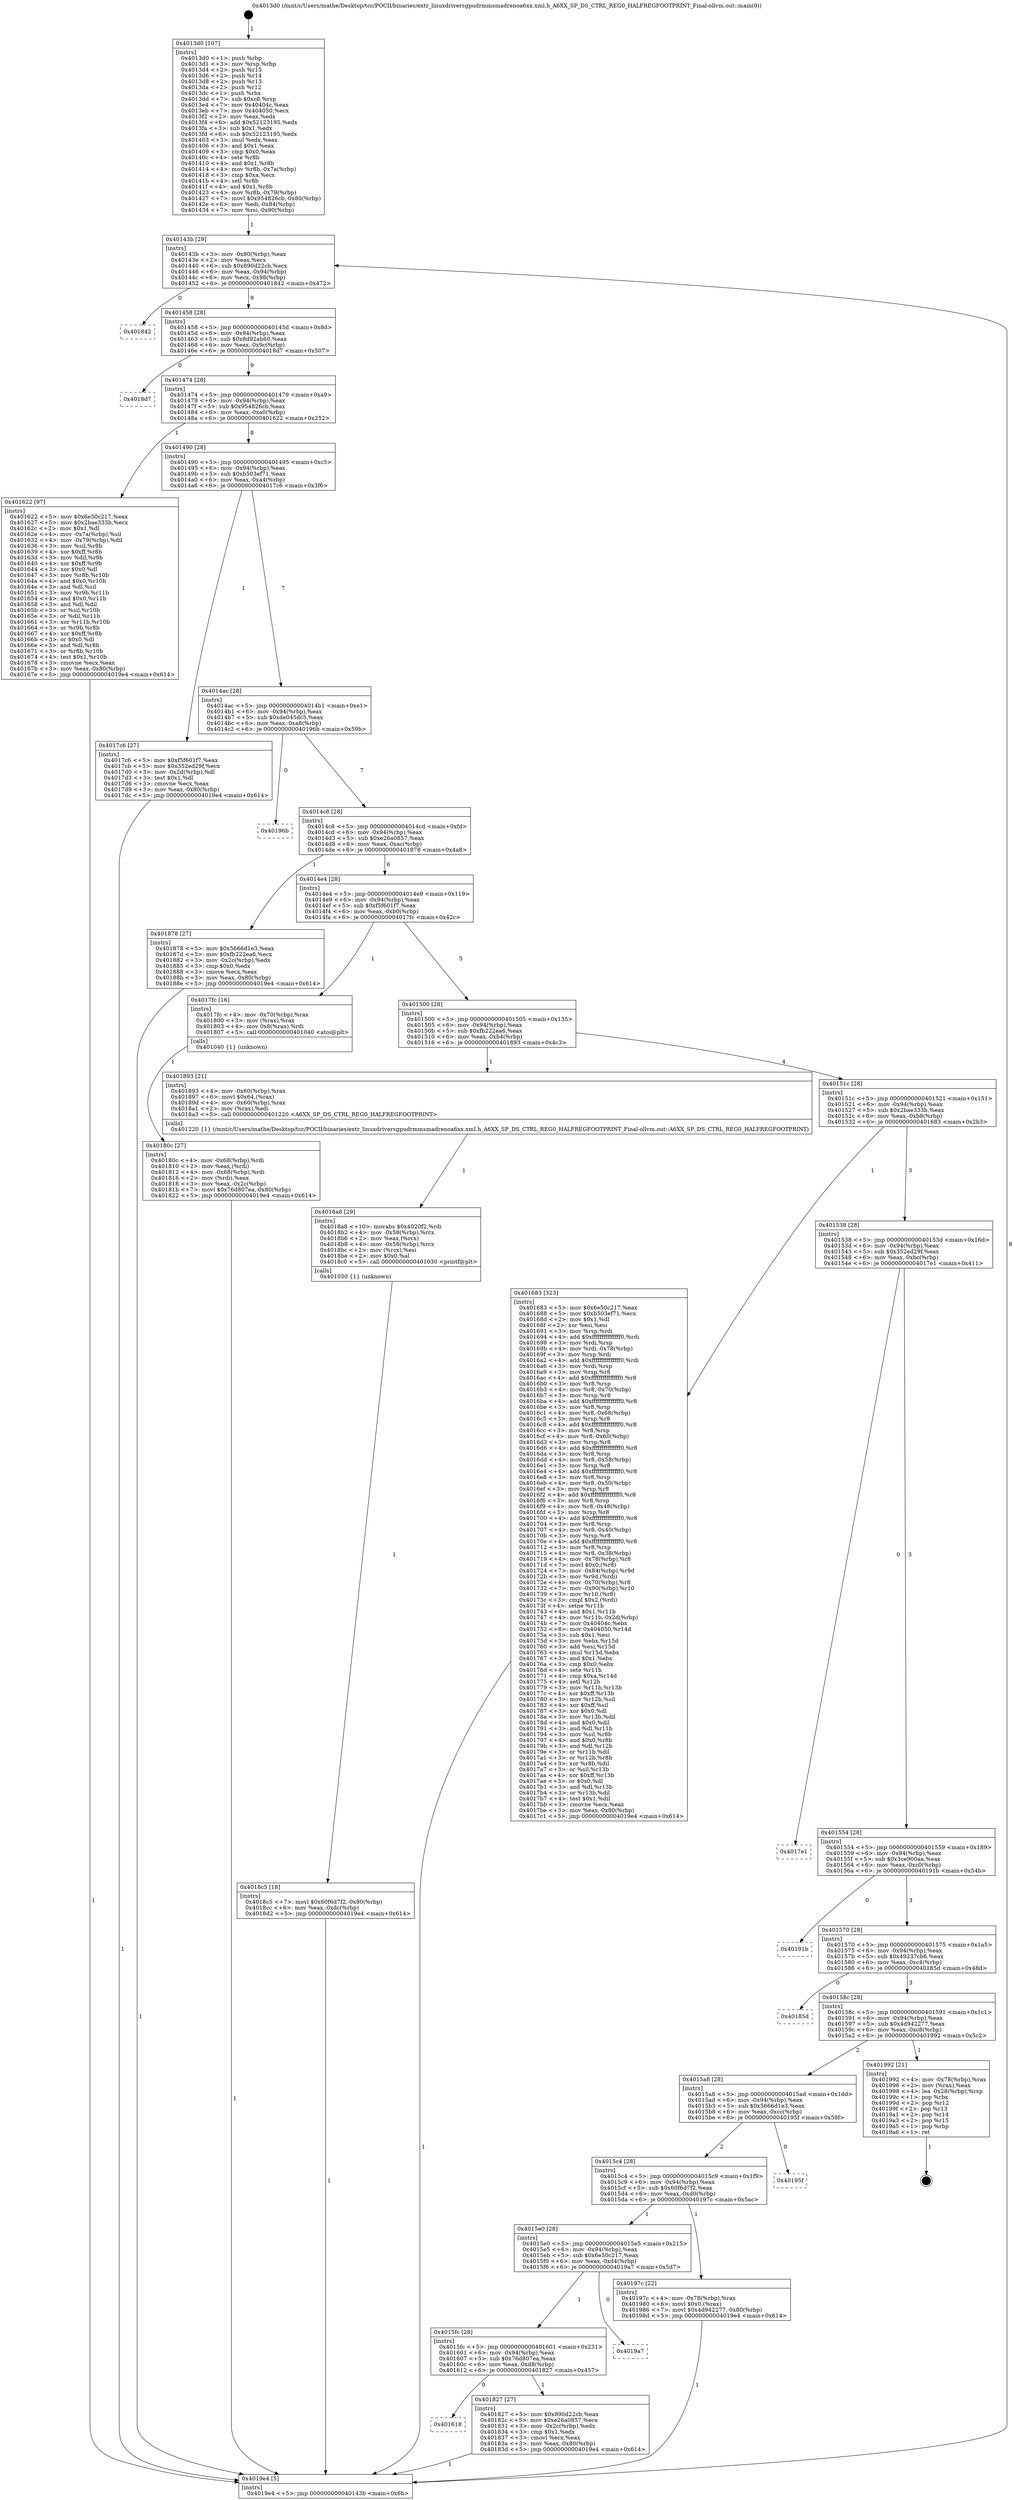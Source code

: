 digraph "0x4013d0" {
  label = "0x4013d0 (/mnt/c/Users/mathe/Desktop/tcc/POCII/binaries/extr_linuxdriversgpudrmmsmadrenoa6xx.xml.h_A6XX_SP_DS_CTRL_REG0_HALFREGFOOTPRINT_Final-ollvm.out::main(0))"
  labelloc = "t"
  node[shape=record]

  Entry [label="",width=0.3,height=0.3,shape=circle,fillcolor=black,style=filled]
  "0x40143b" [label="{
     0x40143b [29]\l
     | [instrs]\l
     &nbsp;&nbsp;0x40143b \<+3\>: mov -0x80(%rbp),%eax\l
     &nbsp;&nbsp;0x40143e \<+2\>: mov %eax,%ecx\l
     &nbsp;&nbsp;0x401440 \<+6\>: sub $0x890d22cb,%ecx\l
     &nbsp;&nbsp;0x401446 \<+6\>: mov %eax,-0x94(%rbp)\l
     &nbsp;&nbsp;0x40144c \<+6\>: mov %ecx,-0x98(%rbp)\l
     &nbsp;&nbsp;0x401452 \<+6\>: je 0000000000401842 \<main+0x472\>\l
  }"]
  "0x401842" [label="{
     0x401842\l
  }", style=dashed]
  "0x401458" [label="{
     0x401458 [28]\l
     | [instrs]\l
     &nbsp;&nbsp;0x401458 \<+5\>: jmp 000000000040145d \<main+0x8d\>\l
     &nbsp;&nbsp;0x40145d \<+6\>: mov -0x94(%rbp),%eax\l
     &nbsp;&nbsp;0x401463 \<+5\>: sub $0x8d92ab60,%eax\l
     &nbsp;&nbsp;0x401468 \<+6\>: mov %eax,-0x9c(%rbp)\l
     &nbsp;&nbsp;0x40146e \<+6\>: je 00000000004018d7 \<main+0x507\>\l
  }"]
  Exit [label="",width=0.3,height=0.3,shape=circle,fillcolor=black,style=filled,peripheries=2]
  "0x4018d7" [label="{
     0x4018d7\l
  }", style=dashed]
  "0x401474" [label="{
     0x401474 [28]\l
     | [instrs]\l
     &nbsp;&nbsp;0x401474 \<+5\>: jmp 0000000000401479 \<main+0xa9\>\l
     &nbsp;&nbsp;0x401479 \<+6\>: mov -0x94(%rbp),%eax\l
     &nbsp;&nbsp;0x40147f \<+5\>: sub $0x954826cb,%eax\l
     &nbsp;&nbsp;0x401484 \<+6\>: mov %eax,-0xa0(%rbp)\l
     &nbsp;&nbsp;0x40148a \<+6\>: je 0000000000401622 \<main+0x252\>\l
  }"]
  "0x4018c5" [label="{
     0x4018c5 [18]\l
     | [instrs]\l
     &nbsp;&nbsp;0x4018c5 \<+7\>: movl $0x60f6d7f2,-0x80(%rbp)\l
     &nbsp;&nbsp;0x4018cc \<+6\>: mov %eax,-0xdc(%rbp)\l
     &nbsp;&nbsp;0x4018d2 \<+5\>: jmp 00000000004019e4 \<main+0x614\>\l
  }"]
  "0x401622" [label="{
     0x401622 [97]\l
     | [instrs]\l
     &nbsp;&nbsp;0x401622 \<+5\>: mov $0x6e50c217,%eax\l
     &nbsp;&nbsp;0x401627 \<+5\>: mov $0x2bae333b,%ecx\l
     &nbsp;&nbsp;0x40162c \<+2\>: mov $0x1,%dl\l
     &nbsp;&nbsp;0x40162e \<+4\>: mov -0x7a(%rbp),%sil\l
     &nbsp;&nbsp;0x401632 \<+4\>: mov -0x79(%rbp),%dil\l
     &nbsp;&nbsp;0x401636 \<+3\>: mov %sil,%r8b\l
     &nbsp;&nbsp;0x401639 \<+4\>: xor $0xff,%r8b\l
     &nbsp;&nbsp;0x40163d \<+3\>: mov %dil,%r9b\l
     &nbsp;&nbsp;0x401640 \<+4\>: xor $0xff,%r9b\l
     &nbsp;&nbsp;0x401644 \<+3\>: xor $0x0,%dl\l
     &nbsp;&nbsp;0x401647 \<+3\>: mov %r8b,%r10b\l
     &nbsp;&nbsp;0x40164a \<+4\>: and $0x0,%r10b\l
     &nbsp;&nbsp;0x40164e \<+3\>: and %dl,%sil\l
     &nbsp;&nbsp;0x401651 \<+3\>: mov %r9b,%r11b\l
     &nbsp;&nbsp;0x401654 \<+4\>: and $0x0,%r11b\l
     &nbsp;&nbsp;0x401658 \<+3\>: and %dl,%dil\l
     &nbsp;&nbsp;0x40165b \<+3\>: or %sil,%r10b\l
     &nbsp;&nbsp;0x40165e \<+3\>: or %dil,%r11b\l
     &nbsp;&nbsp;0x401661 \<+3\>: xor %r11b,%r10b\l
     &nbsp;&nbsp;0x401664 \<+3\>: or %r9b,%r8b\l
     &nbsp;&nbsp;0x401667 \<+4\>: xor $0xff,%r8b\l
     &nbsp;&nbsp;0x40166b \<+3\>: or $0x0,%dl\l
     &nbsp;&nbsp;0x40166e \<+3\>: and %dl,%r8b\l
     &nbsp;&nbsp;0x401671 \<+3\>: or %r8b,%r10b\l
     &nbsp;&nbsp;0x401674 \<+4\>: test $0x1,%r10b\l
     &nbsp;&nbsp;0x401678 \<+3\>: cmovne %ecx,%eax\l
     &nbsp;&nbsp;0x40167b \<+3\>: mov %eax,-0x80(%rbp)\l
     &nbsp;&nbsp;0x40167e \<+5\>: jmp 00000000004019e4 \<main+0x614\>\l
  }"]
  "0x401490" [label="{
     0x401490 [28]\l
     | [instrs]\l
     &nbsp;&nbsp;0x401490 \<+5\>: jmp 0000000000401495 \<main+0xc5\>\l
     &nbsp;&nbsp;0x401495 \<+6\>: mov -0x94(%rbp),%eax\l
     &nbsp;&nbsp;0x40149b \<+5\>: sub $0xb503ef71,%eax\l
     &nbsp;&nbsp;0x4014a0 \<+6\>: mov %eax,-0xa4(%rbp)\l
     &nbsp;&nbsp;0x4014a6 \<+6\>: je 00000000004017c6 \<main+0x3f6\>\l
  }"]
  "0x4019e4" [label="{
     0x4019e4 [5]\l
     | [instrs]\l
     &nbsp;&nbsp;0x4019e4 \<+5\>: jmp 000000000040143b \<main+0x6b\>\l
  }"]
  "0x4013d0" [label="{
     0x4013d0 [107]\l
     | [instrs]\l
     &nbsp;&nbsp;0x4013d0 \<+1\>: push %rbp\l
     &nbsp;&nbsp;0x4013d1 \<+3\>: mov %rsp,%rbp\l
     &nbsp;&nbsp;0x4013d4 \<+2\>: push %r15\l
     &nbsp;&nbsp;0x4013d6 \<+2\>: push %r14\l
     &nbsp;&nbsp;0x4013d8 \<+2\>: push %r13\l
     &nbsp;&nbsp;0x4013da \<+2\>: push %r12\l
     &nbsp;&nbsp;0x4013dc \<+1\>: push %rbx\l
     &nbsp;&nbsp;0x4013dd \<+7\>: sub $0xc8,%rsp\l
     &nbsp;&nbsp;0x4013e4 \<+7\>: mov 0x40404c,%eax\l
     &nbsp;&nbsp;0x4013eb \<+7\>: mov 0x404050,%ecx\l
     &nbsp;&nbsp;0x4013f2 \<+2\>: mov %eax,%edx\l
     &nbsp;&nbsp;0x4013f4 \<+6\>: add $0x52123195,%edx\l
     &nbsp;&nbsp;0x4013fa \<+3\>: sub $0x1,%edx\l
     &nbsp;&nbsp;0x4013fd \<+6\>: sub $0x52123195,%edx\l
     &nbsp;&nbsp;0x401403 \<+3\>: imul %edx,%eax\l
     &nbsp;&nbsp;0x401406 \<+3\>: and $0x1,%eax\l
     &nbsp;&nbsp;0x401409 \<+3\>: cmp $0x0,%eax\l
     &nbsp;&nbsp;0x40140c \<+4\>: sete %r8b\l
     &nbsp;&nbsp;0x401410 \<+4\>: and $0x1,%r8b\l
     &nbsp;&nbsp;0x401414 \<+4\>: mov %r8b,-0x7a(%rbp)\l
     &nbsp;&nbsp;0x401418 \<+3\>: cmp $0xa,%ecx\l
     &nbsp;&nbsp;0x40141b \<+4\>: setl %r8b\l
     &nbsp;&nbsp;0x40141f \<+4\>: and $0x1,%r8b\l
     &nbsp;&nbsp;0x401423 \<+4\>: mov %r8b,-0x79(%rbp)\l
     &nbsp;&nbsp;0x401427 \<+7\>: movl $0x954826cb,-0x80(%rbp)\l
     &nbsp;&nbsp;0x40142e \<+6\>: mov %edi,-0x84(%rbp)\l
     &nbsp;&nbsp;0x401434 \<+7\>: mov %rsi,-0x90(%rbp)\l
  }"]
  "0x4018a8" [label="{
     0x4018a8 [29]\l
     | [instrs]\l
     &nbsp;&nbsp;0x4018a8 \<+10\>: movabs $0x4020f2,%rdi\l
     &nbsp;&nbsp;0x4018b2 \<+4\>: mov -0x58(%rbp),%rcx\l
     &nbsp;&nbsp;0x4018b6 \<+2\>: mov %eax,(%rcx)\l
     &nbsp;&nbsp;0x4018b8 \<+4\>: mov -0x58(%rbp),%rcx\l
     &nbsp;&nbsp;0x4018bc \<+2\>: mov (%rcx),%esi\l
     &nbsp;&nbsp;0x4018be \<+2\>: mov $0x0,%al\l
     &nbsp;&nbsp;0x4018c0 \<+5\>: call 0000000000401030 \<printf@plt\>\l
     | [calls]\l
     &nbsp;&nbsp;0x401030 \{1\} (unknown)\l
  }"]
  "0x4017c6" [label="{
     0x4017c6 [27]\l
     | [instrs]\l
     &nbsp;&nbsp;0x4017c6 \<+5\>: mov $0xf5f601f7,%eax\l
     &nbsp;&nbsp;0x4017cb \<+5\>: mov $0x352ed29f,%ecx\l
     &nbsp;&nbsp;0x4017d0 \<+3\>: mov -0x2d(%rbp),%dl\l
     &nbsp;&nbsp;0x4017d3 \<+3\>: test $0x1,%dl\l
     &nbsp;&nbsp;0x4017d6 \<+3\>: cmovne %ecx,%eax\l
     &nbsp;&nbsp;0x4017d9 \<+3\>: mov %eax,-0x80(%rbp)\l
     &nbsp;&nbsp;0x4017dc \<+5\>: jmp 00000000004019e4 \<main+0x614\>\l
  }"]
  "0x4014ac" [label="{
     0x4014ac [28]\l
     | [instrs]\l
     &nbsp;&nbsp;0x4014ac \<+5\>: jmp 00000000004014b1 \<main+0xe1\>\l
     &nbsp;&nbsp;0x4014b1 \<+6\>: mov -0x94(%rbp),%eax\l
     &nbsp;&nbsp;0x4014b7 \<+5\>: sub $0xde045dc5,%eax\l
     &nbsp;&nbsp;0x4014bc \<+6\>: mov %eax,-0xa8(%rbp)\l
     &nbsp;&nbsp;0x4014c2 \<+6\>: je 000000000040196b \<main+0x59b\>\l
  }"]
  "0x401618" [label="{
     0x401618\l
  }", style=dashed]
  "0x40196b" [label="{
     0x40196b\l
  }", style=dashed]
  "0x4014c8" [label="{
     0x4014c8 [28]\l
     | [instrs]\l
     &nbsp;&nbsp;0x4014c8 \<+5\>: jmp 00000000004014cd \<main+0xfd\>\l
     &nbsp;&nbsp;0x4014cd \<+6\>: mov -0x94(%rbp),%eax\l
     &nbsp;&nbsp;0x4014d3 \<+5\>: sub $0xe26a0857,%eax\l
     &nbsp;&nbsp;0x4014d8 \<+6\>: mov %eax,-0xac(%rbp)\l
     &nbsp;&nbsp;0x4014de \<+6\>: je 0000000000401878 \<main+0x4a8\>\l
  }"]
  "0x401827" [label="{
     0x401827 [27]\l
     | [instrs]\l
     &nbsp;&nbsp;0x401827 \<+5\>: mov $0x890d22cb,%eax\l
     &nbsp;&nbsp;0x40182c \<+5\>: mov $0xe26a0857,%ecx\l
     &nbsp;&nbsp;0x401831 \<+3\>: mov -0x2c(%rbp),%edx\l
     &nbsp;&nbsp;0x401834 \<+3\>: cmp $0x1,%edx\l
     &nbsp;&nbsp;0x401837 \<+3\>: cmovl %ecx,%eax\l
     &nbsp;&nbsp;0x40183a \<+3\>: mov %eax,-0x80(%rbp)\l
     &nbsp;&nbsp;0x40183d \<+5\>: jmp 00000000004019e4 \<main+0x614\>\l
  }"]
  "0x401878" [label="{
     0x401878 [27]\l
     | [instrs]\l
     &nbsp;&nbsp;0x401878 \<+5\>: mov $0x5666d1e3,%eax\l
     &nbsp;&nbsp;0x40187d \<+5\>: mov $0xfb222ea6,%ecx\l
     &nbsp;&nbsp;0x401882 \<+3\>: mov -0x2c(%rbp),%edx\l
     &nbsp;&nbsp;0x401885 \<+3\>: cmp $0x0,%edx\l
     &nbsp;&nbsp;0x401888 \<+3\>: cmove %ecx,%eax\l
     &nbsp;&nbsp;0x40188b \<+3\>: mov %eax,-0x80(%rbp)\l
     &nbsp;&nbsp;0x40188e \<+5\>: jmp 00000000004019e4 \<main+0x614\>\l
  }"]
  "0x4014e4" [label="{
     0x4014e4 [28]\l
     | [instrs]\l
     &nbsp;&nbsp;0x4014e4 \<+5\>: jmp 00000000004014e9 \<main+0x119\>\l
     &nbsp;&nbsp;0x4014e9 \<+6\>: mov -0x94(%rbp),%eax\l
     &nbsp;&nbsp;0x4014ef \<+5\>: sub $0xf5f601f7,%eax\l
     &nbsp;&nbsp;0x4014f4 \<+6\>: mov %eax,-0xb0(%rbp)\l
     &nbsp;&nbsp;0x4014fa \<+6\>: je 00000000004017fc \<main+0x42c\>\l
  }"]
  "0x4015fc" [label="{
     0x4015fc [28]\l
     | [instrs]\l
     &nbsp;&nbsp;0x4015fc \<+5\>: jmp 0000000000401601 \<main+0x231\>\l
     &nbsp;&nbsp;0x401601 \<+6\>: mov -0x94(%rbp),%eax\l
     &nbsp;&nbsp;0x401607 \<+5\>: sub $0x76d807ea,%eax\l
     &nbsp;&nbsp;0x40160c \<+6\>: mov %eax,-0xd8(%rbp)\l
     &nbsp;&nbsp;0x401612 \<+6\>: je 0000000000401827 \<main+0x457\>\l
  }"]
  "0x4017fc" [label="{
     0x4017fc [16]\l
     | [instrs]\l
     &nbsp;&nbsp;0x4017fc \<+4\>: mov -0x70(%rbp),%rax\l
     &nbsp;&nbsp;0x401800 \<+3\>: mov (%rax),%rax\l
     &nbsp;&nbsp;0x401803 \<+4\>: mov 0x8(%rax),%rdi\l
     &nbsp;&nbsp;0x401807 \<+5\>: call 0000000000401040 \<atoi@plt\>\l
     | [calls]\l
     &nbsp;&nbsp;0x401040 \{1\} (unknown)\l
  }"]
  "0x401500" [label="{
     0x401500 [28]\l
     | [instrs]\l
     &nbsp;&nbsp;0x401500 \<+5\>: jmp 0000000000401505 \<main+0x135\>\l
     &nbsp;&nbsp;0x401505 \<+6\>: mov -0x94(%rbp),%eax\l
     &nbsp;&nbsp;0x40150b \<+5\>: sub $0xfb222ea6,%eax\l
     &nbsp;&nbsp;0x401510 \<+6\>: mov %eax,-0xb4(%rbp)\l
     &nbsp;&nbsp;0x401516 \<+6\>: je 0000000000401893 \<main+0x4c3\>\l
  }"]
  "0x4019a7" [label="{
     0x4019a7\l
  }", style=dashed]
  "0x401893" [label="{
     0x401893 [21]\l
     | [instrs]\l
     &nbsp;&nbsp;0x401893 \<+4\>: mov -0x60(%rbp),%rax\l
     &nbsp;&nbsp;0x401897 \<+6\>: movl $0x64,(%rax)\l
     &nbsp;&nbsp;0x40189d \<+4\>: mov -0x60(%rbp),%rax\l
     &nbsp;&nbsp;0x4018a1 \<+2\>: mov (%rax),%edi\l
     &nbsp;&nbsp;0x4018a3 \<+5\>: call 0000000000401220 \<A6XX_SP_DS_CTRL_REG0_HALFREGFOOTPRINT\>\l
     | [calls]\l
     &nbsp;&nbsp;0x401220 \{1\} (/mnt/c/Users/mathe/Desktop/tcc/POCII/binaries/extr_linuxdriversgpudrmmsmadrenoa6xx.xml.h_A6XX_SP_DS_CTRL_REG0_HALFREGFOOTPRINT_Final-ollvm.out::A6XX_SP_DS_CTRL_REG0_HALFREGFOOTPRINT)\l
  }"]
  "0x40151c" [label="{
     0x40151c [28]\l
     | [instrs]\l
     &nbsp;&nbsp;0x40151c \<+5\>: jmp 0000000000401521 \<main+0x151\>\l
     &nbsp;&nbsp;0x401521 \<+6\>: mov -0x94(%rbp),%eax\l
     &nbsp;&nbsp;0x401527 \<+5\>: sub $0x2bae333b,%eax\l
     &nbsp;&nbsp;0x40152c \<+6\>: mov %eax,-0xb8(%rbp)\l
     &nbsp;&nbsp;0x401532 \<+6\>: je 0000000000401683 \<main+0x2b3\>\l
  }"]
  "0x4015e0" [label="{
     0x4015e0 [28]\l
     | [instrs]\l
     &nbsp;&nbsp;0x4015e0 \<+5\>: jmp 00000000004015e5 \<main+0x215\>\l
     &nbsp;&nbsp;0x4015e5 \<+6\>: mov -0x94(%rbp),%eax\l
     &nbsp;&nbsp;0x4015eb \<+5\>: sub $0x6e50c217,%eax\l
     &nbsp;&nbsp;0x4015f0 \<+6\>: mov %eax,-0xd4(%rbp)\l
     &nbsp;&nbsp;0x4015f6 \<+6\>: je 00000000004019a7 \<main+0x5d7\>\l
  }"]
  "0x401683" [label="{
     0x401683 [323]\l
     | [instrs]\l
     &nbsp;&nbsp;0x401683 \<+5\>: mov $0x6e50c217,%eax\l
     &nbsp;&nbsp;0x401688 \<+5\>: mov $0xb503ef71,%ecx\l
     &nbsp;&nbsp;0x40168d \<+2\>: mov $0x1,%dl\l
     &nbsp;&nbsp;0x40168f \<+2\>: xor %esi,%esi\l
     &nbsp;&nbsp;0x401691 \<+3\>: mov %rsp,%rdi\l
     &nbsp;&nbsp;0x401694 \<+4\>: add $0xfffffffffffffff0,%rdi\l
     &nbsp;&nbsp;0x401698 \<+3\>: mov %rdi,%rsp\l
     &nbsp;&nbsp;0x40169b \<+4\>: mov %rdi,-0x78(%rbp)\l
     &nbsp;&nbsp;0x40169f \<+3\>: mov %rsp,%rdi\l
     &nbsp;&nbsp;0x4016a2 \<+4\>: add $0xfffffffffffffff0,%rdi\l
     &nbsp;&nbsp;0x4016a6 \<+3\>: mov %rdi,%rsp\l
     &nbsp;&nbsp;0x4016a9 \<+3\>: mov %rsp,%r8\l
     &nbsp;&nbsp;0x4016ac \<+4\>: add $0xfffffffffffffff0,%r8\l
     &nbsp;&nbsp;0x4016b0 \<+3\>: mov %r8,%rsp\l
     &nbsp;&nbsp;0x4016b3 \<+4\>: mov %r8,-0x70(%rbp)\l
     &nbsp;&nbsp;0x4016b7 \<+3\>: mov %rsp,%r8\l
     &nbsp;&nbsp;0x4016ba \<+4\>: add $0xfffffffffffffff0,%r8\l
     &nbsp;&nbsp;0x4016be \<+3\>: mov %r8,%rsp\l
     &nbsp;&nbsp;0x4016c1 \<+4\>: mov %r8,-0x68(%rbp)\l
     &nbsp;&nbsp;0x4016c5 \<+3\>: mov %rsp,%r8\l
     &nbsp;&nbsp;0x4016c8 \<+4\>: add $0xfffffffffffffff0,%r8\l
     &nbsp;&nbsp;0x4016cc \<+3\>: mov %r8,%rsp\l
     &nbsp;&nbsp;0x4016cf \<+4\>: mov %r8,-0x60(%rbp)\l
     &nbsp;&nbsp;0x4016d3 \<+3\>: mov %rsp,%r8\l
     &nbsp;&nbsp;0x4016d6 \<+4\>: add $0xfffffffffffffff0,%r8\l
     &nbsp;&nbsp;0x4016da \<+3\>: mov %r8,%rsp\l
     &nbsp;&nbsp;0x4016dd \<+4\>: mov %r8,-0x58(%rbp)\l
     &nbsp;&nbsp;0x4016e1 \<+3\>: mov %rsp,%r8\l
     &nbsp;&nbsp;0x4016e4 \<+4\>: add $0xfffffffffffffff0,%r8\l
     &nbsp;&nbsp;0x4016e8 \<+3\>: mov %r8,%rsp\l
     &nbsp;&nbsp;0x4016eb \<+4\>: mov %r8,-0x50(%rbp)\l
     &nbsp;&nbsp;0x4016ef \<+3\>: mov %rsp,%r8\l
     &nbsp;&nbsp;0x4016f2 \<+4\>: add $0xfffffffffffffff0,%r8\l
     &nbsp;&nbsp;0x4016f6 \<+3\>: mov %r8,%rsp\l
     &nbsp;&nbsp;0x4016f9 \<+4\>: mov %r8,-0x48(%rbp)\l
     &nbsp;&nbsp;0x4016fd \<+3\>: mov %rsp,%r8\l
     &nbsp;&nbsp;0x401700 \<+4\>: add $0xfffffffffffffff0,%r8\l
     &nbsp;&nbsp;0x401704 \<+3\>: mov %r8,%rsp\l
     &nbsp;&nbsp;0x401707 \<+4\>: mov %r8,-0x40(%rbp)\l
     &nbsp;&nbsp;0x40170b \<+3\>: mov %rsp,%r8\l
     &nbsp;&nbsp;0x40170e \<+4\>: add $0xfffffffffffffff0,%r8\l
     &nbsp;&nbsp;0x401712 \<+3\>: mov %r8,%rsp\l
     &nbsp;&nbsp;0x401715 \<+4\>: mov %r8,-0x38(%rbp)\l
     &nbsp;&nbsp;0x401719 \<+4\>: mov -0x78(%rbp),%r8\l
     &nbsp;&nbsp;0x40171d \<+7\>: movl $0x0,(%r8)\l
     &nbsp;&nbsp;0x401724 \<+7\>: mov -0x84(%rbp),%r9d\l
     &nbsp;&nbsp;0x40172b \<+3\>: mov %r9d,(%rdi)\l
     &nbsp;&nbsp;0x40172e \<+4\>: mov -0x70(%rbp),%r8\l
     &nbsp;&nbsp;0x401732 \<+7\>: mov -0x90(%rbp),%r10\l
     &nbsp;&nbsp;0x401739 \<+3\>: mov %r10,(%r8)\l
     &nbsp;&nbsp;0x40173c \<+3\>: cmpl $0x2,(%rdi)\l
     &nbsp;&nbsp;0x40173f \<+4\>: setne %r11b\l
     &nbsp;&nbsp;0x401743 \<+4\>: and $0x1,%r11b\l
     &nbsp;&nbsp;0x401747 \<+4\>: mov %r11b,-0x2d(%rbp)\l
     &nbsp;&nbsp;0x40174b \<+7\>: mov 0x40404c,%ebx\l
     &nbsp;&nbsp;0x401752 \<+8\>: mov 0x404050,%r14d\l
     &nbsp;&nbsp;0x40175a \<+3\>: sub $0x1,%esi\l
     &nbsp;&nbsp;0x40175d \<+3\>: mov %ebx,%r15d\l
     &nbsp;&nbsp;0x401760 \<+3\>: add %esi,%r15d\l
     &nbsp;&nbsp;0x401763 \<+4\>: imul %r15d,%ebx\l
     &nbsp;&nbsp;0x401767 \<+3\>: and $0x1,%ebx\l
     &nbsp;&nbsp;0x40176a \<+3\>: cmp $0x0,%ebx\l
     &nbsp;&nbsp;0x40176d \<+4\>: sete %r11b\l
     &nbsp;&nbsp;0x401771 \<+4\>: cmp $0xa,%r14d\l
     &nbsp;&nbsp;0x401775 \<+4\>: setl %r12b\l
     &nbsp;&nbsp;0x401779 \<+3\>: mov %r11b,%r13b\l
     &nbsp;&nbsp;0x40177c \<+4\>: xor $0xff,%r13b\l
     &nbsp;&nbsp;0x401780 \<+3\>: mov %r12b,%sil\l
     &nbsp;&nbsp;0x401783 \<+4\>: xor $0xff,%sil\l
     &nbsp;&nbsp;0x401787 \<+3\>: xor $0x0,%dl\l
     &nbsp;&nbsp;0x40178a \<+3\>: mov %r13b,%dil\l
     &nbsp;&nbsp;0x40178d \<+4\>: and $0x0,%dil\l
     &nbsp;&nbsp;0x401791 \<+3\>: and %dl,%r11b\l
     &nbsp;&nbsp;0x401794 \<+3\>: mov %sil,%r8b\l
     &nbsp;&nbsp;0x401797 \<+4\>: and $0x0,%r8b\l
     &nbsp;&nbsp;0x40179b \<+3\>: and %dl,%r12b\l
     &nbsp;&nbsp;0x40179e \<+3\>: or %r11b,%dil\l
     &nbsp;&nbsp;0x4017a1 \<+3\>: or %r12b,%r8b\l
     &nbsp;&nbsp;0x4017a4 \<+3\>: xor %r8b,%dil\l
     &nbsp;&nbsp;0x4017a7 \<+3\>: or %sil,%r13b\l
     &nbsp;&nbsp;0x4017aa \<+4\>: xor $0xff,%r13b\l
     &nbsp;&nbsp;0x4017ae \<+3\>: or $0x0,%dl\l
     &nbsp;&nbsp;0x4017b1 \<+3\>: and %dl,%r13b\l
     &nbsp;&nbsp;0x4017b4 \<+3\>: or %r13b,%dil\l
     &nbsp;&nbsp;0x4017b7 \<+4\>: test $0x1,%dil\l
     &nbsp;&nbsp;0x4017bb \<+3\>: cmovne %ecx,%eax\l
     &nbsp;&nbsp;0x4017be \<+3\>: mov %eax,-0x80(%rbp)\l
     &nbsp;&nbsp;0x4017c1 \<+5\>: jmp 00000000004019e4 \<main+0x614\>\l
  }"]
  "0x401538" [label="{
     0x401538 [28]\l
     | [instrs]\l
     &nbsp;&nbsp;0x401538 \<+5\>: jmp 000000000040153d \<main+0x16d\>\l
     &nbsp;&nbsp;0x40153d \<+6\>: mov -0x94(%rbp),%eax\l
     &nbsp;&nbsp;0x401543 \<+5\>: sub $0x352ed29f,%eax\l
     &nbsp;&nbsp;0x401548 \<+6\>: mov %eax,-0xbc(%rbp)\l
     &nbsp;&nbsp;0x40154e \<+6\>: je 00000000004017e1 \<main+0x411\>\l
  }"]
  "0x40197c" [label="{
     0x40197c [22]\l
     | [instrs]\l
     &nbsp;&nbsp;0x40197c \<+4\>: mov -0x78(%rbp),%rax\l
     &nbsp;&nbsp;0x401980 \<+6\>: movl $0x0,(%rax)\l
     &nbsp;&nbsp;0x401986 \<+7\>: movl $0x4d942277,-0x80(%rbp)\l
     &nbsp;&nbsp;0x40198d \<+5\>: jmp 00000000004019e4 \<main+0x614\>\l
  }"]
  "0x40180c" [label="{
     0x40180c [27]\l
     | [instrs]\l
     &nbsp;&nbsp;0x40180c \<+4\>: mov -0x68(%rbp),%rdi\l
     &nbsp;&nbsp;0x401810 \<+2\>: mov %eax,(%rdi)\l
     &nbsp;&nbsp;0x401812 \<+4\>: mov -0x68(%rbp),%rdi\l
     &nbsp;&nbsp;0x401816 \<+2\>: mov (%rdi),%eax\l
     &nbsp;&nbsp;0x401818 \<+3\>: mov %eax,-0x2c(%rbp)\l
     &nbsp;&nbsp;0x40181b \<+7\>: movl $0x76d807ea,-0x80(%rbp)\l
     &nbsp;&nbsp;0x401822 \<+5\>: jmp 00000000004019e4 \<main+0x614\>\l
  }"]
  "0x4015c4" [label="{
     0x4015c4 [28]\l
     | [instrs]\l
     &nbsp;&nbsp;0x4015c4 \<+5\>: jmp 00000000004015c9 \<main+0x1f9\>\l
     &nbsp;&nbsp;0x4015c9 \<+6\>: mov -0x94(%rbp),%eax\l
     &nbsp;&nbsp;0x4015cf \<+5\>: sub $0x60f6d7f2,%eax\l
     &nbsp;&nbsp;0x4015d4 \<+6\>: mov %eax,-0xd0(%rbp)\l
     &nbsp;&nbsp;0x4015da \<+6\>: je 000000000040197c \<main+0x5ac\>\l
  }"]
  "0x4017e1" [label="{
     0x4017e1\l
  }", style=dashed]
  "0x401554" [label="{
     0x401554 [28]\l
     | [instrs]\l
     &nbsp;&nbsp;0x401554 \<+5\>: jmp 0000000000401559 \<main+0x189\>\l
     &nbsp;&nbsp;0x401559 \<+6\>: mov -0x94(%rbp),%eax\l
     &nbsp;&nbsp;0x40155f \<+5\>: sub $0x3ce900aa,%eax\l
     &nbsp;&nbsp;0x401564 \<+6\>: mov %eax,-0xc0(%rbp)\l
     &nbsp;&nbsp;0x40156a \<+6\>: je 000000000040191b \<main+0x54b\>\l
  }"]
  "0x40195f" [label="{
     0x40195f\l
  }", style=dashed]
  "0x40191b" [label="{
     0x40191b\l
  }", style=dashed]
  "0x401570" [label="{
     0x401570 [28]\l
     | [instrs]\l
     &nbsp;&nbsp;0x401570 \<+5\>: jmp 0000000000401575 \<main+0x1a5\>\l
     &nbsp;&nbsp;0x401575 \<+6\>: mov -0x94(%rbp),%eax\l
     &nbsp;&nbsp;0x40157b \<+5\>: sub $0x49237cb6,%eax\l
     &nbsp;&nbsp;0x401580 \<+6\>: mov %eax,-0xc4(%rbp)\l
     &nbsp;&nbsp;0x401586 \<+6\>: je 000000000040185d \<main+0x48d\>\l
  }"]
  "0x4015a8" [label="{
     0x4015a8 [28]\l
     | [instrs]\l
     &nbsp;&nbsp;0x4015a8 \<+5\>: jmp 00000000004015ad \<main+0x1dd\>\l
     &nbsp;&nbsp;0x4015ad \<+6\>: mov -0x94(%rbp),%eax\l
     &nbsp;&nbsp;0x4015b3 \<+5\>: sub $0x5666d1e3,%eax\l
     &nbsp;&nbsp;0x4015b8 \<+6\>: mov %eax,-0xcc(%rbp)\l
     &nbsp;&nbsp;0x4015be \<+6\>: je 000000000040195f \<main+0x58f\>\l
  }"]
  "0x40185d" [label="{
     0x40185d\l
  }", style=dashed]
  "0x40158c" [label="{
     0x40158c [28]\l
     | [instrs]\l
     &nbsp;&nbsp;0x40158c \<+5\>: jmp 0000000000401591 \<main+0x1c1\>\l
     &nbsp;&nbsp;0x401591 \<+6\>: mov -0x94(%rbp),%eax\l
     &nbsp;&nbsp;0x401597 \<+5\>: sub $0x4d942277,%eax\l
     &nbsp;&nbsp;0x40159c \<+6\>: mov %eax,-0xc8(%rbp)\l
     &nbsp;&nbsp;0x4015a2 \<+6\>: je 0000000000401992 \<main+0x5c2\>\l
  }"]
  "0x401992" [label="{
     0x401992 [21]\l
     | [instrs]\l
     &nbsp;&nbsp;0x401992 \<+4\>: mov -0x78(%rbp),%rax\l
     &nbsp;&nbsp;0x401996 \<+2\>: mov (%rax),%eax\l
     &nbsp;&nbsp;0x401998 \<+4\>: lea -0x28(%rbp),%rsp\l
     &nbsp;&nbsp;0x40199c \<+1\>: pop %rbx\l
     &nbsp;&nbsp;0x40199d \<+2\>: pop %r12\l
     &nbsp;&nbsp;0x40199f \<+2\>: pop %r13\l
     &nbsp;&nbsp;0x4019a1 \<+2\>: pop %r14\l
     &nbsp;&nbsp;0x4019a3 \<+2\>: pop %r15\l
     &nbsp;&nbsp;0x4019a5 \<+1\>: pop %rbp\l
     &nbsp;&nbsp;0x4019a6 \<+1\>: ret\l
  }"]
  Entry -> "0x4013d0" [label=" 1"]
  "0x40143b" -> "0x401842" [label=" 0"]
  "0x40143b" -> "0x401458" [label=" 9"]
  "0x401992" -> Exit [label=" 1"]
  "0x401458" -> "0x4018d7" [label=" 0"]
  "0x401458" -> "0x401474" [label=" 9"]
  "0x40197c" -> "0x4019e4" [label=" 1"]
  "0x401474" -> "0x401622" [label=" 1"]
  "0x401474" -> "0x401490" [label=" 8"]
  "0x401622" -> "0x4019e4" [label=" 1"]
  "0x4013d0" -> "0x40143b" [label=" 1"]
  "0x4019e4" -> "0x40143b" [label=" 8"]
  "0x4018c5" -> "0x4019e4" [label=" 1"]
  "0x401490" -> "0x4017c6" [label=" 1"]
  "0x401490" -> "0x4014ac" [label=" 7"]
  "0x4018a8" -> "0x4018c5" [label=" 1"]
  "0x4014ac" -> "0x40196b" [label=" 0"]
  "0x4014ac" -> "0x4014c8" [label=" 7"]
  "0x401893" -> "0x4018a8" [label=" 1"]
  "0x4014c8" -> "0x401878" [label=" 1"]
  "0x4014c8" -> "0x4014e4" [label=" 6"]
  "0x401878" -> "0x4019e4" [label=" 1"]
  "0x4014e4" -> "0x4017fc" [label=" 1"]
  "0x4014e4" -> "0x401500" [label=" 5"]
  "0x4015fc" -> "0x401618" [label=" 0"]
  "0x401500" -> "0x401893" [label=" 1"]
  "0x401500" -> "0x40151c" [label=" 4"]
  "0x4015fc" -> "0x401827" [label=" 1"]
  "0x40151c" -> "0x401683" [label=" 1"]
  "0x40151c" -> "0x401538" [label=" 3"]
  "0x4015e0" -> "0x4015fc" [label=" 1"]
  "0x401683" -> "0x4019e4" [label=" 1"]
  "0x4017c6" -> "0x4019e4" [label=" 1"]
  "0x4017fc" -> "0x40180c" [label=" 1"]
  "0x40180c" -> "0x4019e4" [label=" 1"]
  "0x4015e0" -> "0x4019a7" [label=" 0"]
  "0x401538" -> "0x4017e1" [label=" 0"]
  "0x401538" -> "0x401554" [label=" 3"]
  "0x4015c4" -> "0x4015e0" [label=" 1"]
  "0x401554" -> "0x40191b" [label=" 0"]
  "0x401554" -> "0x401570" [label=" 3"]
  "0x4015c4" -> "0x40197c" [label=" 1"]
  "0x401570" -> "0x40185d" [label=" 0"]
  "0x401570" -> "0x40158c" [label=" 3"]
  "0x4015a8" -> "0x4015c4" [label=" 2"]
  "0x40158c" -> "0x401992" [label=" 1"]
  "0x40158c" -> "0x4015a8" [label=" 2"]
  "0x401827" -> "0x4019e4" [label=" 1"]
  "0x4015a8" -> "0x40195f" [label=" 0"]
}
